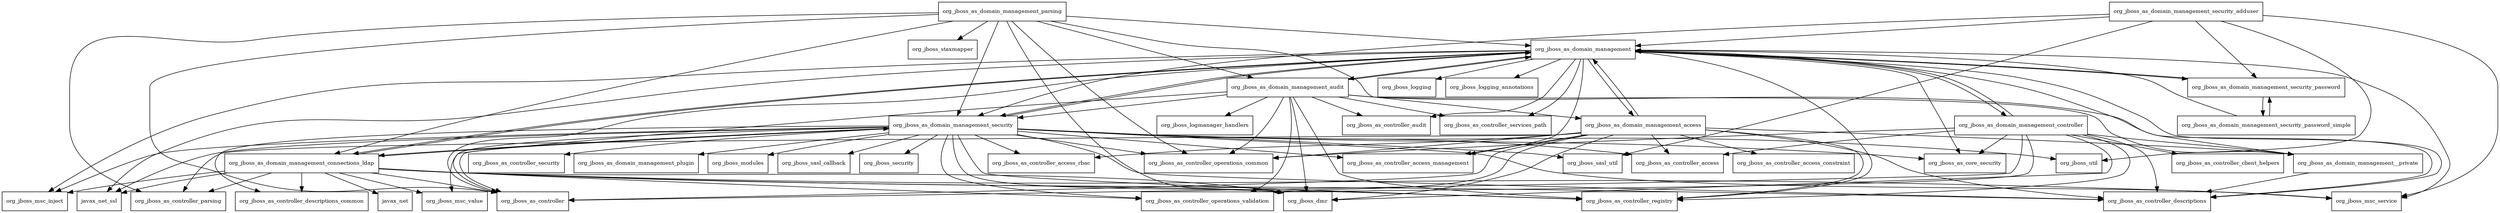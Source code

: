 digraph jboss_as_domain_management_7_4_0_Final_redhat_19_package_dependencies {
  node [shape = box, fontsize=10.0];
  org_jboss_as_domain_management -> javax_net_ssl;
  org_jboss_as_domain_management -> org_jboss_as_controller;
  org_jboss_as_domain_management -> org_jboss_as_controller_access_management;
  org_jboss_as_domain_management -> org_jboss_as_controller_audit;
  org_jboss_as_domain_management -> org_jboss_as_controller_descriptions;
  org_jboss_as_domain_management -> org_jboss_as_controller_registry;
  org_jboss_as_domain_management -> org_jboss_as_controller_services_path;
  org_jboss_as_domain_management -> org_jboss_as_core_security;
  org_jboss_as_domain_management -> org_jboss_as_domain_management__private;
  org_jboss_as_domain_management -> org_jboss_as_domain_management_access;
  org_jboss_as_domain_management -> org_jboss_as_domain_management_audit;
  org_jboss_as_domain_management -> org_jboss_as_domain_management_connections_ldap;
  org_jboss_as_domain_management -> org_jboss_as_domain_management_controller;
  org_jboss_as_domain_management -> org_jboss_as_domain_management_security;
  org_jboss_as_domain_management -> org_jboss_as_domain_management_security_password;
  org_jboss_as_domain_management -> org_jboss_logging;
  org_jboss_as_domain_management -> org_jboss_logging_annotations;
  org_jboss_as_domain_management -> org_jboss_msc_inject;
  org_jboss_as_domain_management -> org_jboss_msc_service;
  org_jboss_as_domain_management__private -> org_jboss_as_controller_descriptions;
  org_jboss_as_domain_management_access -> org_jboss_as_controller;
  org_jboss_as_domain_management_access -> org_jboss_as_controller_access;
  org_jboss_as_domain_management_access -> org_jboss_as_controller_access_constraint;
  org_jboss_as_domain_management_access -> org_jboss_as_controller_access_management;
  org_jboss_as_domain_management_access -> org_jboss_as_controller_access_rbac;
  org_jboss_as_domain_management_access -> org_jboss_as_controller_descriptions;
  org_jboss_as_domain_management_access -> org_jboss_as_controller_operations_common;
  org_jboss_as_domain_management_access -> org_jboss_as_controller_operations_validation;
  org_jboss_as_domain_management_access -> org_jboss_as_controller_parsing;
  org_jboss_as_domain_management_access -> org_jboss_as_controller_registry;
  org_jboss_as_domain_management_access -> org_jboss_as_domain_management;
  org_jboss_as_domain_management_access -> org_jboss_as_domain_management__private;
  org_jboss_as_domain_management_access -> org_jboss_dmr;
  org_jboss_as_domain_management_audit -> org_jboss_as_controller;
  org_jboss_as_domain_management_audit -> org_jboss_as_controller_audit;
  org_jboss_as_domain_management_audit -> org_jboss_as_controller_descriptions;
  org_jboss_as_domain_management_audit -> org_jboss_as_controller_operations_common;
  org_jboss_as_domain_management_audit -> org_jboss_as_controller_operations_validation;
  org_jboss_as_domain_management_audit -> org_jboss_as_controller_registry;
  org_jboss_as_domain_management_audit -> org_jboss_as_controller_services_path;
  org_jboss_as_domain_management_audit -> org_jboss_as_domain_management;
  org_jboss_as_domain_management_audit -> org_jboss_as_domain_management__private;
  org_jboss_as_domain_management_audit -> org_jboss_as_domain_management_security;
  org_jboss_as_domain_management_audit -> org_jboss_dmr;
  org_jboss_as_domain_management_audit -> org_jboss_logmanager_handlers;
  org_jboss_as_domain_management_connections_ldap -> javax_net;
  org_jboss_as_domain_management_connections_ldap -> javax_net_ssl;
  org_jboss_as_domain_management_connections_ldap -> org_jboss_as_controller;
  org_jboss_as_domain_management_connections_ldap -> org_jboss_as_controller_descriptions;
  org_jboss_as_domain_management_connections_ldap -> org_jboss_as_controller_descriptions_common;
  org_jboss_as_domain_management_connections_ldap -> org_jboss_as_controller_operations_validation;
  org_jboss_as_domain_management_connections_ldap -> org_jboss_as_controller_parsing;
  org_jboss_as_domain_management_connections_ldap -> org_jboss_as_controller_registry;
  org_jboss_as_domain_management_connections_ldap -> org_jboss_as_domain_management;
  org_jboss_as_domain_management_connections_ldap -> org_jboss_as_domain_management_security;
  org_jboss_as_domain_management_connections_ldap -> org_jboss_dmr;
  org_jboss_as_domain_management_connections_ldap -> org_jboss_msc_inject;
  org_jboss_as_domain_management_connections_ldap -> org_jboss_msc_service;
  org_jboss_as_domain_management_connections_ldap -> org_jboss_msc_value;
  org_jboss_as_domain_management_controller -> org_jboss_as_controller;
  org_jboss_as_domain_management_controller -> org_jboss_as_controller_access;
  org_jboss_as_domain_management_controller -> org_jboss_as_controller_client_helpers;
  org_jboss_as_domain_management_controller -> org_jboss_as_controller_descriptions;
  org_jboss_as_domain_management_controller -> org_jboss_as_controller_operations_common;
  org_jboss_as_domain_management_controller -> org_jboss_as_controller_operations_validation;
  org_jboss_as_domain_management_controller -> org_jboss_as_controller_registry;
  org_jboss_as_domain_management_controller -> org_jboss_as_core_security;
  org_jboss_as_domain_management_controller -> org_jboss_as_domain_management;
  org_jboss_as_domain_management_controller -> org_jboss_as_domain_management__private;
  org_jboss_as_domain_management_controller -> org_jboss_dmr;
  org_jboss_as_domain_management_parsing -> org_jboss_as_controller;
  org_jboss_as_domain_management_parsing -> org_jboss_as_controller_operations_common;
  org_jboss_as_domain_management_parsing -> org_jboss_as_controller_parsing;
  org_jboss_as_domain_management_parsing -> org_jboss_as_domain_management;
  org_jboss_as_domain_management_parsing -> org_jboss_as_domain_management_access;
  org_jboss_as_domain_management_parsing -> org_jboss_as_domain_management_audit;
  org_jboss_as_domain_management_parsing -> org_jboss_as_domain_management_connections_ldap;
  org_jboss_as_domain_management_parsing -> org_jboss_as_domain_management_security;
  org_jboss_as_domain_management_parsing -> org_jboss_dmr;
  org_jboss_as_domain_management_parsing -> org_jboss_staxmapper;
  org_jboss_as_domain_management_security -> javax_net_ssl;
  org_jboss_as_domain_management_security -> org_jboss_as_controller;
  org_jboss_as_domain_management_security -> org_jboss_as_controller_access;
  org_jboss_as_domain_management_security -> org_jboss_as_controller_access_management;
  org_jboss_as_domain_management_security -> org_jboss_as_controller_access_rbac;
  org_jboss_as_domain_management_security -> org_jboss_as_controller_descriptions;
  org_jboss_as_domain_management_security -> org_jboss_as_controller_descriptions_common;
  org_jboss_as_domain_management_security -> org_jboss_as_controller_operations_common;
  org_jboss_as_domain_management_security -> org_jboss_as_controller_operations_validation;
  org_jboss_as_domain_management_security -> org_jboss_as_controller_registry;
  org_jboss_as_domain_management_security -> org_jboss_as_controller_security;
  org_jboss_as_domain_management_security -> org_jboss_as_core_security;
  org_jboss_as_domain_management_security -> org_jboss_as_domain_management;
  org_jboss_as_domain_management_security -> org_jboss_as_domain_management_connections_ldap;
  org_jboss_as_domain_management_security -> org_jboss_as_domain_management_plugin;
  org_jboss_as_domain_management_security -> org_jboss_dmr;
  org_jboss_as_domain_management_security -> org_jboss_modules;
  org_jboss_as_domain_management_security -> org_jboss_msc_inject;
  org_jboss_as_domain_management_security -> org_jboss_msc_service;
  org_jboss_as_domain_management_security -> org_jboss_msc_value;
  org_jboss_as_domain_management_security -> org_jboss_sasl_callback;
  org_jboss_as_domain_management_security -> org_jboss_sasl_util;
  org_jboss_as_domain_management_security -> org_jboss_security;
  org_jboss_as_domain_management_security -> org_jboss_util;
  org_jboss_as_domain_management_security_adduser -> org_jboss_as_domain_management;
  org_jboss_as_domain_management_security_adduser -> org_jboss_as_domain_management_security;
  org_jboss_as_domain_management_security_adduser -> org_jboss_as_domain_management_security_password;
  org_jboss_as_domain_management_security_adduser -> org_jboss_msc_service;
  org_jboss_as_domain_management_security_adduser -> org_jboss_sasl_util;
  org_jboss_as_domain_management_security_adduser -> org_jboss_util;
  org_jboss_as_domain_management_security_password -> org_jboss_as_domain_management;
  org_jboss_as_domain_management_security_password -> org_jboss_as_domain_management_security_password_simple;
  org_jboss_as_domain_management_security_password_simple -> org_jboss_as_domain_management;
  org_jboss_as_domain_management_security_password_simple -> org_jboss_as_domain_management_security_password;
}
